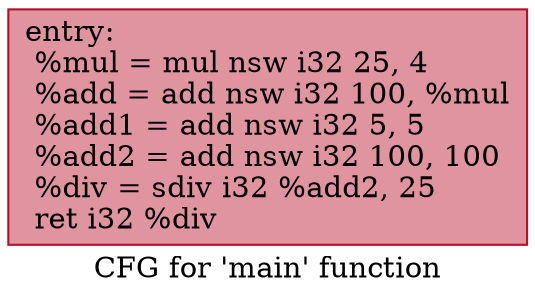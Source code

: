 digraph "CFG for 'main' function" {
	label="CFG for 'main' function";

	Node0x558c90618890 [shape=record,color="#b70d28ff", style=filled, fillcolor="#b70d2870",label="{entry:\l  %mul = mul nsw i32 25, 4\l  %add = add nsw i32 100, %mul\l  %add1 = add nsw i32 5, 5\l  %add2 = add nsw i32 100, 100\l  %div = sdiv i32 %add2, 25\l  ret i32 %div\l}"];
}
